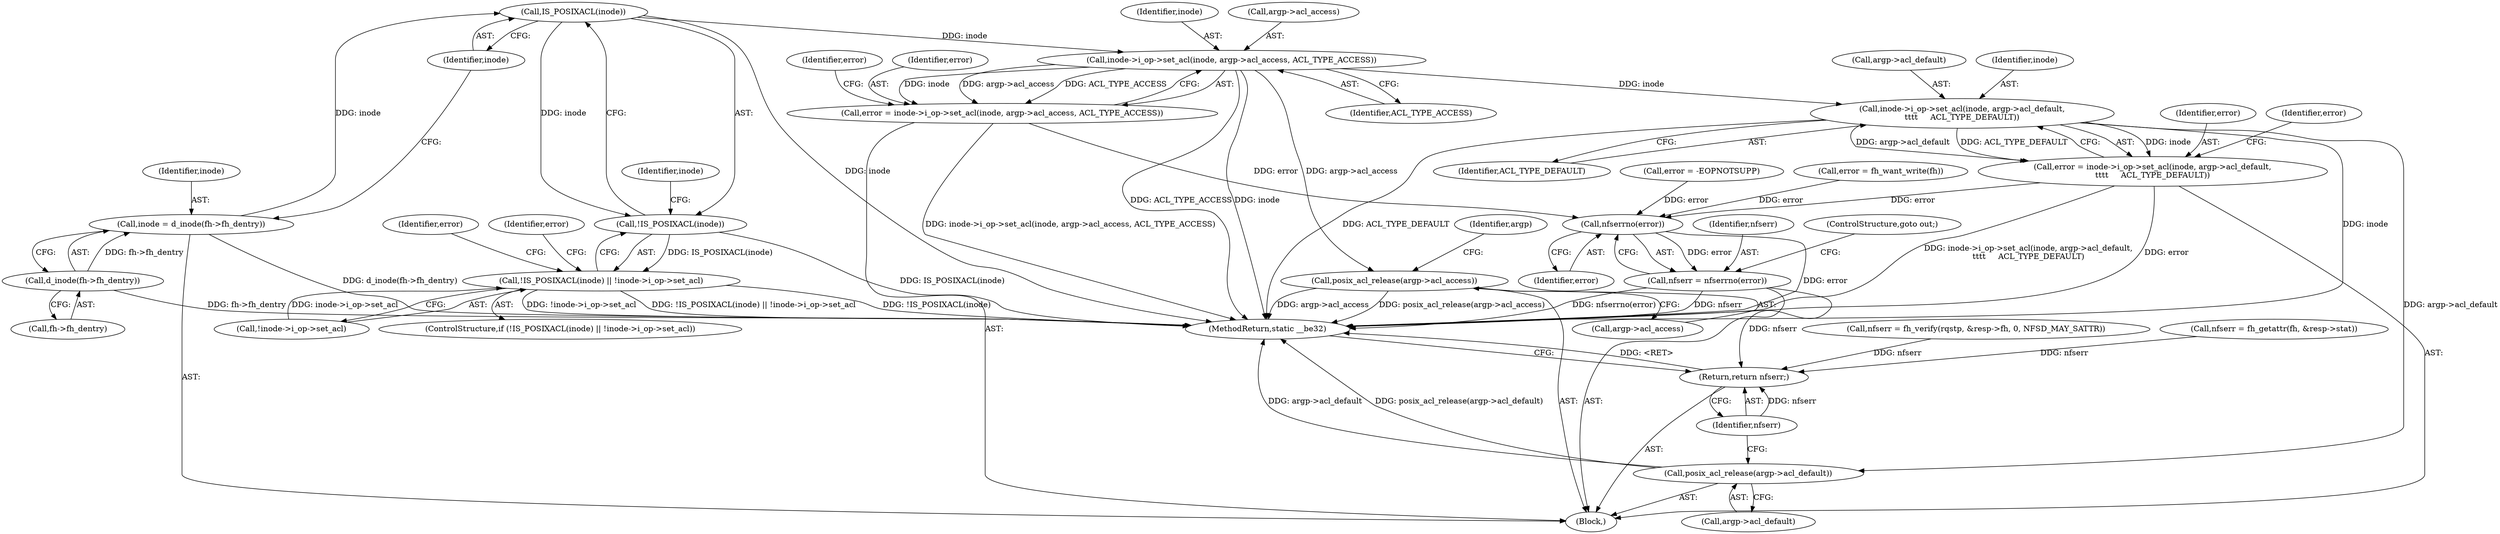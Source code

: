 digraph "1_linux_999653786df6954a31044528ac3f7a5dadca08f4@del" {
"1000153" [label="(Call,IS_POSIXACL(inode))"];
"1000144" [label="(Call,inode = d_inode(fh->fh_dentry))"];
"1000146" [label="(Call,d_inode(fh->fh_dentry))"];
"1000152" [label="(Call,!IS_POSIXACL(inode))"];
"1000151" [label="(Call,!IS_POSIXACL(inode) || !inode->i_op->set_acl)"];
"1000176" [label="(Call,inode->i_op->set_acl(inode, argp->acl_access, ACL_TYPE_ACCESS))"];
"1000174" [label="(Call,error = inode->i_op->set_acl(inode, argp->acl_access, ACL_TYPE_ACCESS))"];
"1000223" [label="(Call,nfserrno(error))"];
"1000221" [label="(Call,nfserr = nfserrno(error))"];
"1000215" [label="(Return,return nfserr;)"];
"1000187" [label="(Call,inode->i_op->set_acl(inode, argp->acl_default,\n\t\t\t\t     ACL_TYPE_DEFAULT))"];
"1000185" [label="(Call,error = inode->i_op->set_acl(inode, argp->acl_default,\n\t\t\t\t     ACL_TYPE_DEFAULT))"];
"1000211" [label="(Call,posix_acl_release(argp->acl_default))"];
"1000207" [label="(Call,posix_acl_release(argp->acl_access))"];
"1000187" [label="(Call,inode->i_op->set_acl(inode, argp->acl_default,\n\t\t\t\t     ACL_TYPE_DEFAULT))"];
"1000208" [label="(Call,argp->acl_access)"];
"1000145" [label="(Identifier,inode)"];
"1000185" [label="(Call,error = inode->i_op->set_acl(inode, argp->acl_default,\n\t\t\t\t     ACL_TYPE_DEFAULT))"];
"1000215" [label="(Return,return nfserr;)"];
"1000131" [label="(Call,nfserr = fh_verify(rqstp, &resp->fh, 0, NFSD_MAY_SATTR))"];
"1000225" [label="(ControlStructure,goto out;)"];
"1000176" [label="(Call,inode->i_op->set_acl(inode, argp->acl_access, ACL_TYPE_ACCESS))"];
"1000213" [label="(Identifier,argp)"];
"1000183" [label="(Identifier,error)"];
"1000163" [label="(Identifier,error)"];
"1000211" [label="(Call,posix_acl_release(argp->acl_default))"];
"1000168" [label="(Identifier,error)"];
"1000162" [label="(Call,error = -EOPNOTSUPP)"];
"1000192" [label="(Identifier,ACL_TYPE_DEFAULT)"];
"1000223" [label="(Call,nfserrno(error))"];
"1000153" [label="(Call,IS_POSIXACL(inode))"];
"1000150" [label="(ControlStructure,if (!IS_POSIXACL(inode) || !inode->i_op->set_acl))"];
"1000189" [label="(Call,argp->acl_default)"];
"1000175" [label="(Identifier,error)"];
"1000144" [label="(Call,inode = d_inode(fh->fh_dentry))"];
"1000181" [label="(Identifier,ACL_TYPE_ACCESS)"];
"1000151" [label="(Call,!IS_POSIXACL(inode) || !inode->i_op->set_acl)"];
"1000147" [label="(Call,fh->fh_dentry)"];
"1000226" [label="(MethodReturn,static __be32)"];
"1000167" [label="(Call,error = fh_want_write(fh))"];
"1000188" [label="(Identifier,inode)"];
"1000186" [label="(Identifier,error)"];
"1000212" [label="(Call,argp->acl_default)"];
"1000198" [label="(Call,nfserr = fh_getattr(fh, &resp->stat))"];
"1000154" [label="(Identifier,inode)"];
"1000194" [label="(Identifier,error)"];
"1000152" [label="(Call,!IS_POSIXACL(inode))"];
"1000224" [label="(Identifier,error)"];
"1000105" [label="(Block,)"];
"1000221" [label="(Call,nfserr = nfserrno(error))"];
"1000222" [label="(Identifier,nfserr)"];
"1000177" [label="(Identifier,inode)"];
"1000146" [label="(Call,d_inode(fh->fh_dentry))"];
"1000158" [label="(Identifier,inode)"];
"1000155" [label="(Call,!inode->i_op->set_acl)"];
"1000174" [label="(Call,error = inode->i_op->set_acl(inode, argp->acl_access, ACL_TYPE_ACCESS))"];
"1000178" [label="(Call,argp->acl_access)"];
"1000216" [label="(Identifier,nfserr)"];
"1000207" [label="(Call,posix_acl_release(argp->acl_access))"];
"1000153" -> "1000152"  [label="AST: "];
"1000153" -> "1000154"  [label="CFG: "];
"1000154" -> "1000153"  [label="AST: "];
"1000152" -> "1000153"  [label="CFG: "];
"1000153" -> "1000226"  [label="DDG: inode"];
"1000153" -> "1000152"  [label="DDG: inode"];
"1000144" -> "1000153"  [label="DDG: inode"];
"1000153" -> "1000176"  [label="DDG: inode"];
"1000144" -> "1000105"  [label="AST: "];
"1000144" -> "1000146"  [label="CFG: "];
"1000145" -> "1000144"  [label="AST: "];
"1000146" -> "1000144"  [label="AST: "];
"1000154" -> "1000144"  [label="CFG: "];
"1000144" -> "1000226"  [label="DDG: d_inode(fh->fh_dentry)"];
"1000146" -> "1000144"  [label="DDG: fh->fh_dentry"];
"1000146" -> "1000147"  [label="CFG: "];
"1000147" -> "1000146"  [label="AST: "];
"1000146" -> "1000226"  [label="DDG: fh->fh_dentry"];
"1000152" -> "1000151"  [label="AST: "];
"1000158" -> "1000152"  [label="CFG: "];
"1000151" -> "1000152"  [label="CFG: "];
"1000152" -> "1000226"  [label="DDG: IS_POSIXACL(inode)"];
"1000152" -> "1000151"  [label="DDG: IS_POSIXACL(inode)"];
"1000151" -> "1000150"  [label="AST: "];
"1000151" -> "1000155"  [label="CFG: "];
"1000155" -> "1000151"  [label="AST: "];
"1000163" -> "1000151"  [label="CFG: "];
"1000168" -> "1000151"  [label="CFG: "];
"1000151" -> "1000226"  [label="DDG: !IS_POSIXACL(inode) || !inode->i_op->set_acl"];
"1000151" -> "1000226"  [label="DDG: !IS_POSIXACL(inode)"];
"1000151" -> "1000226"  [label="DDG: !inode->i_op->set_acl"];
"1000155" -> "1000151"  [label="DDG: inode->i_op->set_acl"];
"1000176" -> "1000174"  [label="AST: "];
"1000176" -> "1000181"  [label="CFG: "];
"1000177" -> "1000176"  [label="AST: "];
"1000178" -> "1000176"  [label="AST: "];
"1000181" -> "1000176"  [label="AST: "];
"1000174" -> "1000176"  [label="CFG: "];
"1000176" -> "1000226"  [label="DDG: ACL_TYPE_ACCESS"];
"1000176" -> "1000226"  [label="DDG: inode"];
"1000176" -> "1000174"  [label="DDG: inode"];
"1000176" -> "1000174"  [label="DDG: argp->acl_access"];
"1000176" -> "1000174"  [label="DDG: ACL_TYPE_ACCESS"];
"1000176" -> "1000187"  [label="DDG: inode"];
"1000176" -> "1000207"  [label="DDG: argp->acl_access"];
"1000174" -> "1000105"  [label="AST: "];
"1000175" -> "1000174"  [label="AST: "];
"1000183" -> "1000174"  [label="CFG: "];
"1000174" -> "1000226"  [label="DDG: inode->i_op->set_acl(inode, argp->acl_access, ACL_TYPE_ACCESS)"];
"1000174" -> "1000223"  [label="DDG: error"];
"1000223" -> "1000221"  [label="AST: "];
"1000223" -> "1000224"  [label="CFG: "];
"1000224" -> "1000223"  [label="AST: "];
"1000221" -> "1000223"  [label="CFG: "];
"1000223" -> "1000226"  [label="DDG: error"];
"1000223" -> "1000221"  [label="DDG: error"];
"1000162" -> "1000223"  [label="DDG: error"];
"1000167" -> "1000223"  [label="DDG: error"];
"1000185" -> "1000223"  [label="DDG: error"];
"1000221" -> "1000105"  [label="AST: "];
"1000222" -> "1000221"  [label="AST: "];
"1000225" -> "1000221"  [label="CFG: "];
"1000221" -> "1000226"  [label="DDG: nfserrno(error)"];
"1000221" -> "1000226"  [label="DDG: nfserr"];
"1000221" -> "1000215"  [label="DDG: nfserr"];
"1000215" -> "1000105"  [label="AST: "];
"1000215" -> "1000216"  [label="CFG: "];
"1000216" -> "1000215"  [label="AST: "];
"1000226" -> "1000215"  [label="CFG: "];
"1000215" -> "1000226"  [label="DDG: <RET>"];
"1000216" -> "1000215"  [label="DDG: nfserr"];
"1000131" -> "1000215"  [label="DDG: nfserr"];
"1000198" -> "1000215"  [label="DDG: nfserr"];
"1000187" -> "1000185"  [label="AST: "];
"1000187" -> "1000192"  [label="CFG: "];
"1000188" -> "1000187"  [label="AST: "];
"1000189" -> "1000187"  [label="AST: "];
"1000192" -> "1000187"  [label="AST: "];
"1000185" -> "1000187"  [label="CFG: "];
"1000187" -> "1000226"  [label="DDG: inode"];
"1000187" -> "1000226"  [label="DDG: ACL_TYPE_DEFAULT"];
"1000187" -> "1000185"  [label="DDG: inode"];
"1000187" -> "1000185"  [label="DDG: argp->acl_default"];
"1000187" -> "1000185"  [label="DDG: ACL_TYPE_DEFAULT"];
"1000187" -> "1000211"  [label="DDG: argp->acl_default"];
"1000185" -> "1000105"  [label="AST: "];
"1000186" -> "1000185"  [label="AST: "];
"1000194" -> "1000185"  [label="CFG: "];
"1000185" -> "1000226"  [label="DDG: inode->i_op->set_acl(inode, argp->acl_default,\n\t\t\t\t     ACL_TYPE_DEFAULT)"];
"1000185" -> "1000226"  [label="DDG: error"];
"1000211" -> "1000105"  [label="AST: "];
"1000211" -> "1000212"  [label="CFG: "];
"1000212" -> "1000211"  [label="AST: "];
"1000216" -> "1000211"  [label="CFG: "];
"1000211" -> "1000226"  [label="DDG: argp->acl_default"];
"1000211" -> "1000226"  [label="DDG: posix_acl_release(argp->acl_default)"];
"1000207" -> "1000105"  [label="AST: "];
"1000207" -> "1000208"  [label="CFG: "];
"1000208" -> "1000207"  [label="AST: "];
"1000213" -> "1000207"  [label="CFG: "];
"1000207" -> "1000226"  [label="DDG: argp->acl_access"];
"1000207" -> "1000226"  [label="DDG: posix_acl_release(argp->acl_access)"];
}
